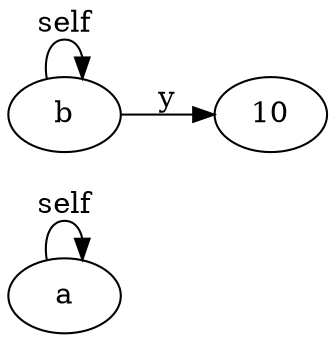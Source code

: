 digraph ABDot1 {
	rankdir=LR;
	a -> a [label="self"]
	b -> b [label="self"]
	b -> 10 [label="y"]
}
